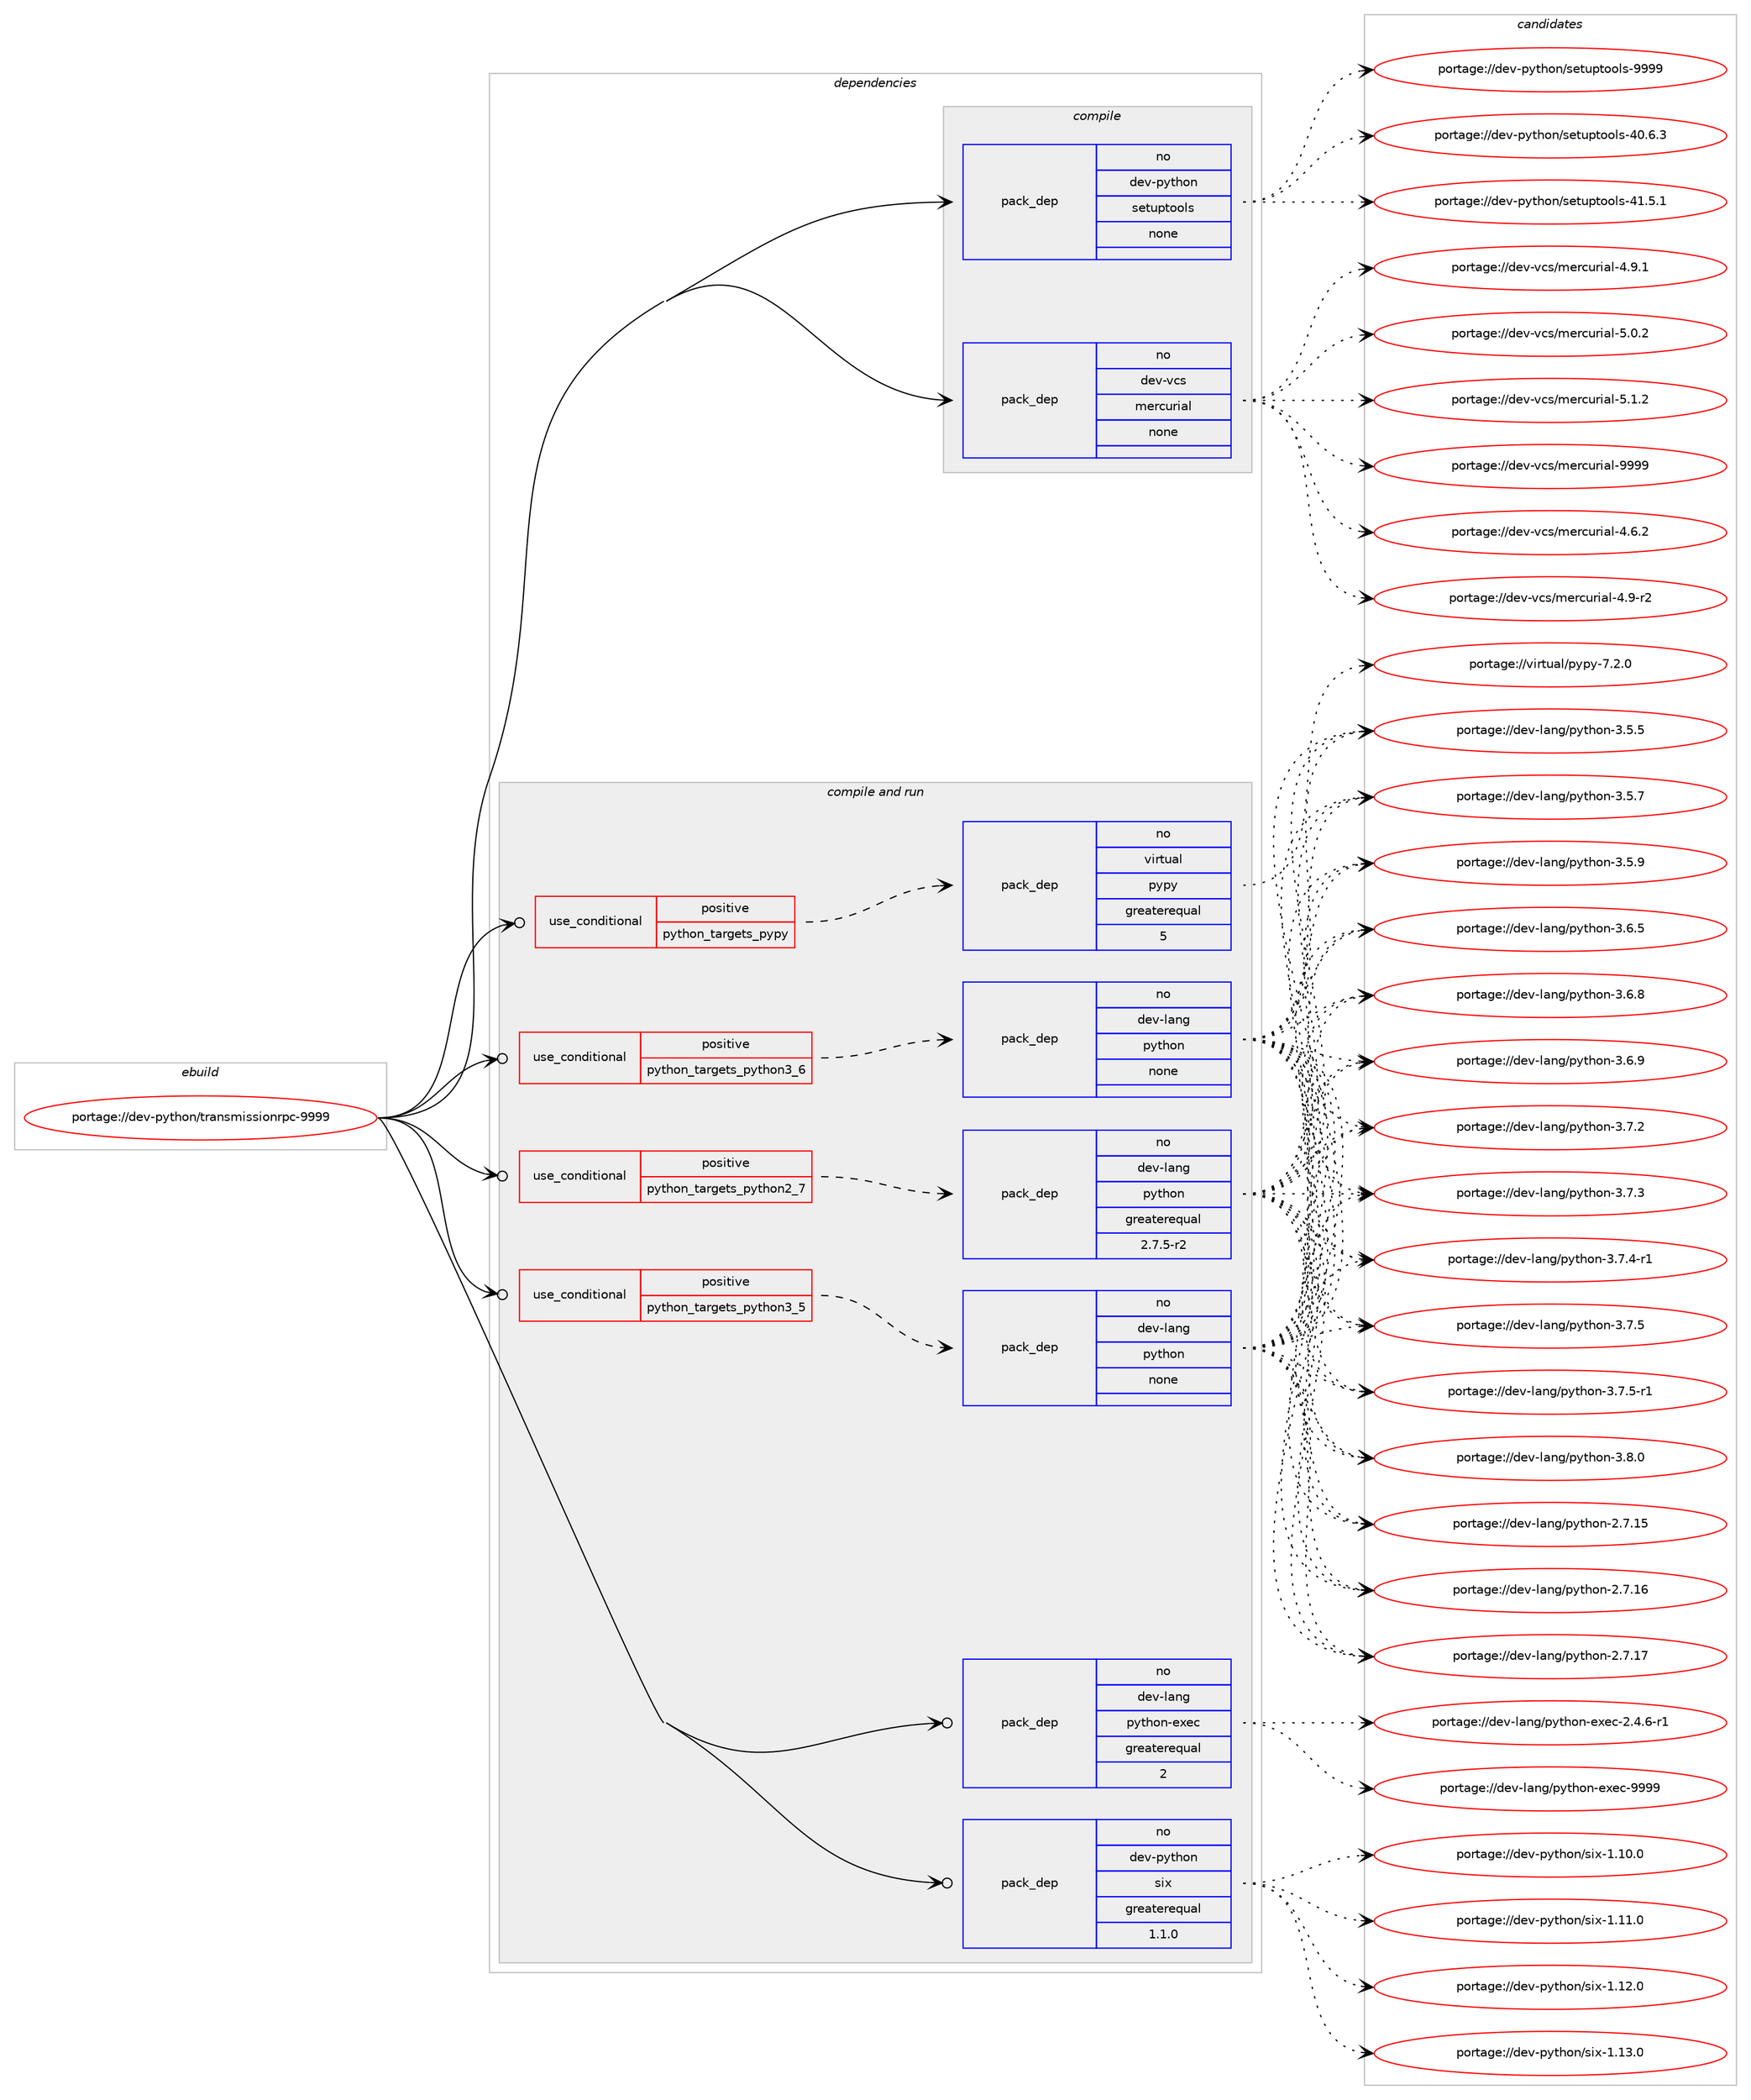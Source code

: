digraph prolog {

# *************
# Graph options
# *************

newrank=true;
concentrate=true;
compound=true;
graph [rankdir=LR,fontname=Helvetica,fontsize=10,ranksep=1.5];#, ranksep=2.5, nodesep=0.2];
edge  [arrowhead=vee];
node  [fontname=Helvetica,fontsize=10];

# **********
# The ebuild
# **********

subgraph cluster_leftcol {
color=gray;
rank=same;
label=<<i>ebuild</i>>;
id [label="portage://dev-python/transmissionrpc-9999", color=red, width=4, href="../dev-python/transmissionrpc-9999.svg"];
}

# ****************
# The dependencies
# ****************

subgraph cluster_midcol {
color=gray;
label=<<i>dependencies</i>>;
subgraph cluster_compile {
fillcolor="#eeeeee";
style=filled;
label=<<i>compile</i>>;
subgraph pack132935 {
dependency176293 [label=<<TABLE BORDER="0" CELLBORDER="1" CELLSPACING="0" CELLPADDING="4" WIDTH="220"><TR><TD ROWSPAN="6" CELLPADDING="30">pack_dep</TD></TR><TR><TD WIDTH="110">no</TD></TR><TR><TD>dev-python</TD></TR><TR><TD>setuptools</TD></TR><TR><TD>none</TD></TR><TR><TD></TD></TR></TABLE>>, shape=none, color=blue];
}
id:e -> dependency176293:w [weight=20,style="solid",arrowhead="vee"];
subgraph pack132936 {
dependency176294 [label=<<TABLE BORDER="0" CELLBORDER="1" CELLSPACING="0" CELLPADDING="4" WIDTH="220"><TR><TD ROWSPAN="6" CELLPADDING="30">pack_dep</TD></TR><TR><TD WIDTH="110">no</TD></TR><TR><TD>dev-vcs</TD></TR><TR><TD>mercurial</TD></TR><TR><TD>none</TD></TR><TR><TD></TD></TR></TABLE>>, shape=none, color=blue];
}
id:e -> dependency176294:w [weight=20,style="solid",arrowhead="vee"];
}
subgraph cluster_compileandrun {
fillcolor="#eeeeee";
style=filled;
label=<<i>compile and run</i>>;
subgraph cond39954 {
dependency176295 [label=<<TABLE BORDER="0" CELLBORDER="1" CELLSPACING="0" CELLPADDING="4"><TR><TD ROWSPAN="3" CELLPADDING="10">use_conditional</TD></TR><TR><TD>positive</TD></TR><TR><TD>python_targets_pypy</TD></TR></TABLE>>, shape=none, color=red];
subgraph pack132937 {
dependency176296 [label=<<TABLE BORDER="0" CELLBORDER="1" CELLSPACING="0" CELLPADDING="4" WIDTH="220"><TR><TD ROWSPAN="6" CELLPADDING="30">pack_dep</TD></TR><TR><TD WIDTH="110">no</TD></TR><TR><TD>virtual</TD></TR><TR><TD>pypy</TD></TR><TR><TD>greaterequal</TD></TR><TR><TD>5</TD></TR></TABLE>>, shape=none, color=blue];
}
dependency176295:e -> dependency176296:w [weight=20,style="dashed",arrowhead="vee"];
}
id:e -> dependency176295:w [weight=20,style="solid",arrowhead="odotvee"];
subgraph cond39955 {
dependency176297 [label=<<TABLE BORDER="0" CELLBORDER="1" CELLSPACING="0" CELLPADDING="4"><TR><TD ROWSPAN="3" CELLPADDING="10">use_conditional</TD></TR><TR><TD>positive</TD></TR><TR><TD>python_targets_python2_7</TD></TR></TABLE>>, shape=none, color=red];
subgraph pack132938 {
dependency176298 [label=<<TABLE BORDER="0" CELLBORDER="1" CELLSPACING="0" CELLPADDING="4" WIDTH="220"><TR><TD ROWSPAN="6" CELLPADDING="30">pack_dep</TD></TR><TR><TD WIDTH="110">no</TD></TR><TR><TD>dev-lang</TD></TR><TR><TD>python</TD></TR><TR><TD>greaterequal</TD></TR><TR><TD>2.7.5-r2</TD></TR></TABLE>>, shape=none, color=blue];
}
dependency176297:e -> dependency176298:w [weight=20,style="dashed",arrowhead="vee"];
}
id:e -> dependency176297:w [weight=20,style="solid",arrowhead="odotvee"];
subgraph cond39956 {
dependency176299 [label=<<TABLE BORDER="0" CELLBORDER="1" CELLSPACING="0" CELLPADDING="4"><TR><TD ROWSPAN="3" CELLPADDING="10">use_conditional</TD></TR><TR><TD>positive</TD></TR><TR><TD>python_targets_python3_5</TD></TR></TABLE>>, shape=none, color=red];
subgraph pack132939 {
dependency176300 [label=<<TABLE BORDER="0" CELLBORDER="1" CELLSPACING="0" CELLPADDING="4" WIDTH="220"><TR><TD ROWSPAN="6" CELLPADDING="30">pack_dep</TD></TR><TR><TD WIDTH="110">no</TD></TR><TR><TD>dev-lang</TD></TR><TR><TD>python</TD></TR><TR><TD>none</TD></TR><TR><TD></TD></TR></TABLE>>, shape=none, color=blue];
}
dependency176299:e -> dependency176300:w [weight=20,style="dashed",arrowhead="vee"];
}
id:e -> dependency176299:w [weight=20,style="solid",arrowhead="odotvee"];
subgraph cond39957 {
dependency176301 [label=<<TABLE BORDER="0" CELLBORDER="1" CELLSPACING="0" CELLPADDING="4"><TR><TD ROWSPAN="3" CELLPADDING="10">use_conditional</TD></TR><TR><TD>positive</TD></TR><TR><TD>python_targets_python3_6</TD></TR></TABLE>>, shape=none, color=red];
subgraph pack132940 {
dependency176302 [label=<<TABLE BORDER="0" CELLBORDER="1" CELLSPACING="0" CELLPADDING="4" WIDTH="220"><TR><TD ROWSPAN="6" CELLPADDING="30">pack_dep</TD></TR><TR><TD WIDTH="110">no</TD></TR><TR><TD>dev-lang</TD></TR><TR><TD>python</TD></TR><TR><TD>none</TD></TR><TR><TD></TD></TR></TABLE>>, shape=none, color=blue];
}
dependency176301:e -> dependency176302:w [weight=20,style="dashed",arrowhead="vee"];
}
id:e -> dependency176301:w [weight=20,style="solid",arrowhead="odotvee"];
subgraph pack132941 {
dependency176303 [label=<<TABLE BORDER="0" CELLBORDER="1" CELLSPACING="0" CELLPADDING="4" WIDTH="220"><TR><TD ROWSPAN="6" CELLPADDING="30">pack_dep</TD></TR><TR><TD WIDTH="110">no</TD></TR><TR><TD>dev-lang</TD></TR><TR><TD>python-exec</TD></TR><TR><TD>greaterequal</TD></TR><TR><TD>2</TD></TR></TABLE>>, shape=none, color=blue];
}
id:e -> dependency176303:w [weight=20,style="solid",arrowhead="odotvee"];
subgraph pack132942 {
dependency176304 [label=<<TABLE BORDER="0" CELLBORDER="1" CELLSPACING="0" CELLPADDING="4" WIDTH="220"><TR><TD ROWSPAN="6" CELLPADDING="30">pack_dep</TD></TR><TR><TD WIDTH="110">no</TD></TR><TR><TD>dev-python</TD></TR><TR><TD>six</TD></TR><TR><TD>greaterequal</TD></TR><TR><TD>1.1.0</TD></TR></TABLE>>, shape=none, color=blue];
}
id:e -> dependency176304:w [weight=20,style="solid",arrowhead="odotvee"];
}
subgraph cluster_run {
fillcolor="#eeeeee";
style=filled;
label=<<i>run</i>>;
}
}

# **************
# The candidates
# **************

subgraph cluster_choices {
rank=same;
color=gray;
label=<<i>candidates</i>>;

subgraph choice132935 {
color=black;
nodesep=1;
choiceportage100101118451121211161041111104711510111611711211611111110811545524846544651 [label="portage://dev-python/setuptools-40.6.3", color=red, width=4,href="../dev-python/setuptools-40.6.3.svg"];
choiceportage100101118451121211161041111104711510111611711211611111110811545524946534649 [label="portage://dev-python/setuptools-41.5.1", color=red, width=4,href="../dev-python/setuptools-41.5.1.svg"];
choiceportage10010111845112121116104111110471151011161171121161111111081154557575757 [label="portage://dev-python/setuptools-9999", color=red, width=4,href="../dev-python/setuptools-9999.svg"];
dependency176293:e -> choiceportage100101118451121211161041111104711510111611711211611111110811545524846544651:w [style=dotted,weight="100"];
dependency176293:e -> choiceportage100101118451121211161041111104711510111611711211611111110811545524946534649:w [style=dotted,weight="100"];
dependency176293:e -> choiceportage10010111845112121116104111110471151011161171121161111111081154557575757:w [style=dotted,weight="100"];
}
subgraph choice132936 {
color=black;
nodesep=1;
choiceportage1001011184511899115471091011149911711410597108455246544650 [label="portage://dev-vcs/mercurial-4.6.2", color=red, width=4,href="../dev-vcs/mercurial-4.6.2.svg"];
choiceportage1001011184511899115471091011149911711410597108455246574511450 [label="portage://dev-vcs/mercurial-4.9-r2", color=red, width=4,href="../dev-vcs/mercurial-4.9-r2.svg"];
choiceportage1001011184511899115471091011149911711410597108455246574649 [label="portage://dev-vcs/mercurial-4.9.1", color=red, width=4,href="../dev-vcs/mercurial-4.9.1.svg"];
choiceportage1001011184511899115471091011149911711410597108455346484650 [label="portage://dev-vcs/mercurial-5.0.2", color=red, width=4,href="../dev-vcs/mercurial-5.0.2.svg"];
choiceportage1001011184511899115471091011149911711410597108455346494650 [label="portage://dev-vcs/mercurial-5.1.2", color=red, width=4,href="../dev-vcs/mercurial-5.1.2.svg"];
choiceportage10010111845118991154710910111499117114105971084557575757 [label="portage://dev-vcs/mercurial-9999", color=red, width=4,href="../dev-vcs/mercurial-9999.svg"];
dependency176294:e -> choiceportage1001011184511899115471091011149911711410597108455246544650:w [style=dotted,weight="100"];
dependency176294:e -> choiceportage1001011184511899115471091011149911711410597108455246574511450:w [style=dotted,weight="100"];
dependency176294:e -> choiceportage1001011184511899115471091011149911711410597108455246574649:w [style=dotted,weight="100"];
dependency176294:e -> choiceportage1001011184511899115471091011149911711410597108455346484650:w [style=dotted,weight="100"];
dependency176294:e -> choiceportage1001011184511899115471091011149911711410597108455346494650:w [style=dotted,weight="100"];
dependency176294:e -> choiceportage10010111845118991154710910111499117114105971084557575757:w [style=dotted,weight="100"];
}
subgraph choice132937 {
color=black;
nodesep=1;
choiceportage1181051141161179710847112121112121455546504648 [label="portage://virtual/pypy-7.2.0", color=red, width=4,href="../virtual/pypy-7.2.0.svg"];
dependency176296:e -> choiceportage1181051141161179710847112121112121455546504648:w [style=dotted,weight="100"];
}
subgraph choice132938 {
color=black;
nodesep=1;
choiceportage10010111845108971101034711212111610411111045504655464953 [label="portage://dev-lang/python-2.7.15", color=red, width=4,href="../dev-lang/python-2.7.15.svg"];
choiceportage10010111845108971101034711212111610411111045504655464954 [label="portage://dev-lang/python-2.7.16", color=red, width=4,href="../dev-lang/python-2.7.16.svg"];
choiceportage10010111845108971101034711212111610411111045504655464955 [label="portage://dev-lang/python-2.7.17", color=red, width=4,href="../dev-lang/python-2.7.17.svg"];
choiceportage100101118451089711010347112121116104111110455146534653 [label="portage://dev-lang/python-3.5.5", color=red, width=4,href="../dev-lang/python-3.5.5.svg"];
choiceportage100101118451089711010347112121116104111110455146534655 [label="portage://dev-lang/python-3.5.7", color=red, width=4,href="../dev-lang/python-3.5.7.svg"];
choiceportage100101118451089711010347112121116104111110455146534657 [label="portage://dev-lang/python-3.5.9", color=red, width=4,href="../dev-lang/python-3.5.9.svg"];
choiceportage100101118451089711010347112121116104111110455146544653 [label="portage://dev-lang/python-3.6.5", color=red, width=4,href="../dev-lang/python-3.6.5.svg"];
choiceportage100101118451089711010347112121116104111110455146544656 [label="portage://dev-lang/python-3.6.8", color=red, width=4,href="../dev-lang/python-3.6.8.svg"];
choiceportage100101118451089711010347112121116104111110455146544657 [label="portage://dev-lang/python-3.6.9", color=red, width=4,href="../dev-lang/python-3.6.9.svg"];
choiceportage100101118451089711010347112121116104111110455146554650 [label="portage://dev-lang/python-3.7.2", color=red, width=4,href="../dev-lang/python-3.7.2.svg"];
choiceportage100101118451089711010347112121116104111110455146554651 [label="portage://dev-lang/python-3.7.3", color=red, width=4,href="../dev-lang/python-3.7.3.svg"];
choiceportage1001011184510897110103471121211161041111104551465546524511449 [label="portage://dev-lang/python-3.7.4-r1", color=red, width=4,href="../dev-lang/python-3.7.4-r1.svg"];
choiceportage100101118451089711010347112121116104111110455146554653 [label="portage://dev-lang/python-3.7.5", color=red, width=4,href="../dev-lang/python-3.7.5.svg"];
choiceportage1001011184510897110103471121211161041111104551465546534511449 [label="portage://dev-lang/python-3.7.5-r1", color=red, width=4,href="../dev-lang/python-3.7.5-r1.svg"];
choiceportage100101118451089711010347112121116104111110455146564648 [label="portage://dev-lang/python-3.8.0", color=red, width=4,href="../dev-lang/python-3.8.0.svg"];
dependency176298:e -> choiceportage10010111845108971101034711212111610411111045504655464953:w [style=dotted,weight="100"];
dependency176298:e -> choiceportage10010111845108971101034711212111610411111045504655464954:w [style=dotted,weight="100"];
dependency176298:e -> choiceportage10010111845108971101034711212111610411111045504655464955:w [style=dotted,weight="100"];
dependency176298:e -> choiceportage100101118451089711010347112121116104111110455146534653:w [style=dotted,weight="100"];
dependency176298:e -> choiceportage100101118451089711010347112121116104111110455146534655:w [style=dotted,weight="100"];
dependency176298:e -> choiceportage100101118451089711010347112121116104111110455146534657:w [style=dotted,weight="100"];
dependency176298:e -> choiceportage100101118451089711010347112121116104111110455146544653:w [style=dotted,weight="100"];
dependency176298:e -> choiceportage100101118451089711010347112121116104111110455146544656:w [style=dotted,weight="100"];
dependency176298:e -> choiceportage100101118451089711010347112121116104111110455146544657:w [style=dotted,weight="100"];
dependency176298:e -> choiceportage100101118451089711010347112121116104111110455146554650:w [style=dotted,weight="100"];
dependency176298:e -> choiceportage100101118451089711010347112121116104111110455146554651:w [style=dotted,weight="100"];
dependency176298:e -> choiceportage1001011184510897110103471121211161041111104551465546524511449:w [style=dotted,weight="100"];
dependency176298:e -> choiceportage100101118451089711010347112121116104111110455146554653:w [style=dotted,weight="100"];
dependency176298:e -> choiceportage1001011184510897110103471121211161041111104551465546534511449:w [style=dotted,weight="100"];
dependency176298:e -> choiceportage100101118451089711010347112121116104111110455146564648:w [style=dotted,weight="100"];
}
subgraph choice132939 {
color=black;
nodesep=1;
choiceportage10010111845108971101034711212111610411111045504655464953 [label="portage://dev-lang/python-2.7.15", color=red, width=4,href="../dev-lang/python-2.7.15.svg"];
choiceportage10010111845108971101034711212111610411111045504655464954 [label="portage://dev-lang/python-2.7.16", color=red, width=4,href="../dev-lang/python-2.7.16.svg"];
choiceportage10010111845108971101034711212111610411111045504655464955 [label="portage://dev-lang/python-2.7.17", color=red, width=4,href="../dev-lang/python-2.7.17.svg"];
choiceportage100101118451089711010347112121116104111110455146534653 [label="portage://dev-lang/python-3.5.5", color=red, width=4,href="../dev-lang/python-3.5.5.svg"];
choiceportage100101118451089711010347112121116104111110455146534655 [label="portage://dev-lang/python-3.5.7", color=red, width=4,href="../dev-lang/python-3.5.7.svg"];
choiceportage100101118451089711010347112121116104111110455146534657 [label="portage://dev-lang/python-3.5.9", color=red, width=4,href="../dev-lang/python-3.5.9.svg"];
choiceportage100101118451089711010347112121116104111110455146544653 [label="portage://dev-lang/python-3.6.5", color=red, width=4,href="../dev-lang/python-3.6.5.svg"];
choiceportage100101118451089711010347112121116104111110455146544656 [label="portage://dev-lang/python-3.6.8", color=red, width=4,href="../dev-lang/python-3.6.8.svg"];
choiceportage100101118451089711010347112121116104111110455146544657 [label="portage://dev-lang/python-3.6.9", color=red, width=4,href="../dev-lang/python-3.6.9.svg"];
choiceportage100101118451089711010347112121116104111110455146554650 [label="portage://dev-lang/python-3.7.2", color=red, width=4,href="../dev-lang/python-3.7.2.svg"];
choiceportage100101118451089711010347112121116104111110455146554651 [label="portage://dev-lang/python-3.7.3", color=red, width=4,href="../dev-lang/python-3.7.3.svg"];
choiceportage1001011184510897110103471121211161041111104551465546524511449 [label="portage://dev-lang/python-3.7.4-r1", color=red, width=4,href="../dev-lang/python-3.7.4-r1.svg"];
choiceportage100101118451089711010347112121116104111110455146554653 [label="portage://dev-lang/python-3.7.5", color=red, width=4,href="../dev-lang/python-3.7.5.svg"];
choiceportage1001011184510897110103471121211161041111104551465546534511449 [label="portage://dev-lang/python-3.7.5-r1", color=red, width=4,href="../dev-lang/python-3.7.5-r1.svg"];
choiceportage100101118451089711010347112121116104111110455146564648 [label="portage://dev-lang/python-3.8.0", color=red, width=4,href="../dev-lang/python-3.8.0.svg"];
dependency176300:e -> choiceportage10010111845108971101034711212111610411111045504655464953:w [style=dotted,weight="100"];
dependency176300:e -> choiceportage10010111845108971101034711212111610411111045504655464954:w [style=dotted,weight="100"];
dependency176300:e -> choiceportage10010111845108971101034711212111610411111045504655464955:w [style=dotted,weight="100"];
dependency176300:e -> choiceportage100101118451089711010347112121116104111110455146534653:w [style=dotted,weight="100"];
dependency176300:e -> choiceportage100101118451089711010347112121116104111110455146534655:w [style=dotted,weight="100"];
dependency176300:e -> choiceportage100101118451089711010347112121116104111110455146534657:w [style=dotted,weight="100"];
dependency176300:e -> choiceportage100101118451089711010347112121116104111110455146544653:w [style=dotted,weight="100"];
dependency176300:e -> choiceportage100101118451089711010347112121116104111110455146544656:w [style=dotted,weight="100"];
dependency176300:e -> choiceportage100101118451089711010347112121116104111110455146544657:w [style=dotted,weight="100"];
dependency176300:e -> choiceportage100101118451089711010347112121116104111110455146554650:w [style=dotted,weight="100"];
dependency176300:e -> choiceportage100101118451089711010347112121116104111110455146554651:w [style=dotted,weight="100"];
dependency176300:e -> choiceportage1001011184510897110103471121211161041111104551465546524511449:w [style=dotted,weight="100"];
dependency176300:e -> choiceportage100101118451089711010347112121116104111110455146554653:w [style=dotted,weight="100"];
dependency176300:e -> choiceportage1001011184510897110103471121211161041111104551465546534511449:w [style=dotted,weight="100"];
dependency176300:e -> choiceportage100101118451089711010347112121116104111110455146564648:w [style=dotted,weight="100"];
}
subgraph choice132940 {
color=black;
nodesep=1;
choiceportage10010111845108971101034711212111610411111045504655464953 [label="portage://dev-lang/python-2.7.15", color=red, width=4,href="../dev-lang/python-2.7.15.svg"];
choiceportage10010111845108971101034711212111610411111045504655464954 [label="portage://dev-lang/python-2.7.16", color=red, width=4,href="../dev-lang/python-2.7.16.svg"];
choiceportage10010111845108971101034711212111610411111045504655464955 [label="portage://dev-lang/python-2.7.17", color=red, width=4,href="../dev-lang/python-2.7.17.svg"];
choiceportage100101118451089711010347112121116104111110455146534653 [label="portage://dev-lang/python-3.5.5", color=red, width=4,href="../dev-lang/python-3.5.5.svg"];
choiceportage100101118451089711010347112121116104111110455146534655 [label="portage://dev-lang/python-3.5.7", color=red, width=4,href="../dev-lang/python-3.5.7.svg"];
choiceportage100101118451089711010347112121116104111110455146534657 [label="portage://dev-lang/python-3.5.9", color=red, width=4,href="../dev-lang/python-3.5.9.svg"];
choiceportage100101118451089711010347112121116104111110455146544653 [label="portage://dev-lang/python-3.6.5", color=red, width=4,href="../dev-lang/python-3.6.5.svg"];
choiceportage100101118451089711010347112121116104111110455146544656 [label="portage://dev-lang/python-3.6.8", color=red, width=4,href="../dev-lang/python-3.6.8.svg"];
choiceportage100101118451089711010347112121116104111110455146544657 [label="portage://dev-lang/python-3.6.9", color=red, width=4,href="../dev-lang/python-3.6.9.svg"];
choiceportage100101118451089711010347112121116104111110455146554650 [label="portage://dev-lang/python-3.7.2", color=red, width=4,href="../dev-lang/python-3.7.2.svg"];
choiceportage100101118451089711010347112121116104111110455146554651 [label="portage://dev-lang/python-3.7.3", color=red, width=4,href="../dev-lang/python-3.7.3.svg"];
choiceportage1001011184510897110103471121211161041111104551465546524511449 [label="portage://dev-lang/python-3.7.4-r1", color=red, width=4,href="../dev-lang/python-3.7.4-r1.svg"];
choiceportage100101118451089711010347112121116104111110455146554653 [label="portage://dev-lang/python-3.7.5", color=red, width=4,href="../dev-lang/python-3.7.5.svg"];
choiceportage1001011184510897110103471121211161041111104551465546534511449 [label="portage://dev-lang/python-3.7.5-r1", color=red, width=4,href="../dev-lang/python-3.7.5-r1.svg"];
choiceportage100101118451089711010347112121116104111110455146564648 [label="portage://dev-lang/python-3.8.0", color=red, width=4,href="../dev-lang/python-3.8.0.svg"];
dependency176302:e -> choiceportage10010111845108971101034711212111610411111045504655464953:w [style=dotted,weight="100"];
dependency176302:e -> choiceportage10010111845108971101034711212111610411111045504655464954:w [style=dotted,weight="100"];
dependency176302:e -> choiceportage10010111845108971101034711212111610411111045504655464955:w [style=dotted,weight="100"];
dependency176302:e -> choiceportage100101118451089711010347112121116104111110455146534653:w [style=dotted,weight="100"];
dependency176302:e -> choiceportage100101118451089711010347112121116104111110455146534655:w [style=dotted,weight="100"];
dependency176302:e -> choiceportage100101118451089711010347112121116104111110455146534657:w [style=dotted,weight="100"];
dependency176302:e -> choiceportage100101118451089711010347112121116104111110455146544653:w [style=dotted,weight="100"];
dependency176302:e -> choiceportage100101118451089711010347112121116104111110455146544656:w [style=dotted,weight="100"];
dependency176302:e -> choiceportage100101118451089711010347112121116104111110455146544657:w [style=dotted,weight="100"];
dependency176302:e -> choiceportage100101118451089711010347112121116104111110455146554650:w [style=dotted,weight="100"];
dependency176302:e -> choiceportage100101118451089711010347112121116104111110455146554651:w [style=dotted,weight="100"];
dependency176302:e -> choiceportage1001011184510897110103471121211161041111104551465546524511449:w [style=dotted,weight="100"];
dependency176302:e -> choiceportage100101118451089711010347112121116104111110455146554653:w [style=dotted,weight="100"];
dependency176302:e -> choiceportage1001011184510897110103471121211161041111104551465546534511449:w [style=dotted,weight="100"];
dependency176302:e -> choiceportage100101118451089711010347112121116104111110455146564648:w [style=dotted,weight="100"];
}
subgraph choice132941 {
color=black;
nodesep=1;
choiceportage10010111845108971101034711212111610411111045101120101994550465246544511449 [label="portage://dev-lang/python-exec-2.4.6-r1", color=red, width=4,href="../dev-lang/python-exec-2.4.6-r1.svg"];
choiceportage10010111845108971101034711212111610411111045101120101994557575757 [label="portage://dev-lang/python-exec-9999", color=red, width=4,href="../dev-lang/python-exec-9999.svg"];
dependency176303:e -> choiceportage10010111845108971101034711212111610411111045101120101994550465246544511449:w [style=dotted,weight="100"];
dependency176303:e -> choiceportage10010111845108971101034711212111610411111045101120101994557575757:w [style=dotted,weight="100"];
}
subgraph choice132942 {
color=black;
nodesep=1;
choiceportage100101118451121211161041111104711510512045494649484648 [label="portage://dev-python/six-1.10.0", color=red, width=4,href="../dev-python/six-1.10.0.svg"];
choiceportage100101118451121211161041111104711510512045494649494648 [label="portage://dev-python/six-1.11.0", color=red, width=4,href="../dev-python/six-1.11.0.svg"];
choiceportage100101118451121211161041111104711510512045494649504648 [label="portage://dev-python/six-1.12.0", color=red, width=4,href="../dev-python/six-1.12.0.svg"];
choiceportage100101118451121211161041111104711510512045494649514648 [label="portage://dev-python/six-1.13.0", color=red, width=4,href="../dev-python/six-1.13.0.svg"];
dependency176304:e -> choiceportage100101118451121211161041111104711510512045494649484648:w [style=dotted,weight="100"];
dependency176304:e -> choiceportage100101118451121211161041111104711510512045494649494648:w [style=dotted,weight="100"];
dependency176304:e -> choiceportage100101118451121211161041111104711510512045494649504648:w [style=dotted,weight="100"];
dependency176304:e -> choiceportage100101118451121211161041111104711510512045494649514648:w [style=dotted,weight="100"];
}
}

}
